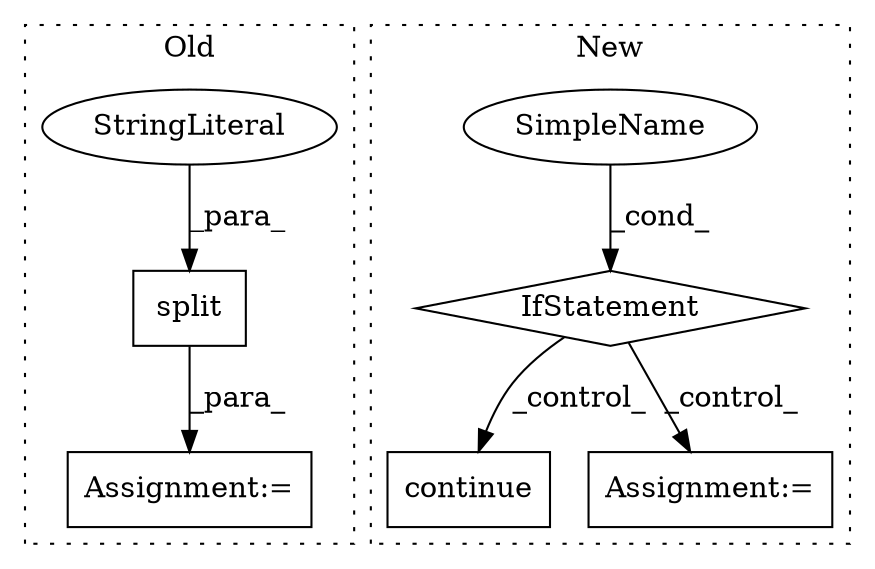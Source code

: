 digraph G {
subgraph cluster0 {
1 [label="split" a="32" s="5233,5243" l="6,1" shape="box"];
3 [label="StringLiteral" a="45" s="5239" l="4" shape="ellipse"];
6 [label="Assignment:=" a="7" s="5220" l="1" shape="box"];
label = "Old";
style="dotted";
}
subgraph cluster1 {
2 [label="continue" a="18" s="7463" l="9" shape="box"];
4 [label="IfStatement" a="25" s="7408,7451" l="10,2" shape="diamond"];
5 [label="SimpleName" a="42" s="" l="" shape="ellipse"];
7 [label="Assignment:=" a="7" s="7487,7619" l="57,2" shape="box"];
label = "New";
style="dotted";
}
1 -> 6 [label="_para_"];
3 -> 1 [label="_para_"];
4 -> 2 [label="_control_"];
4 -> 7 [label="_control_"];
5 -> 4 [label="_cond_"];
}